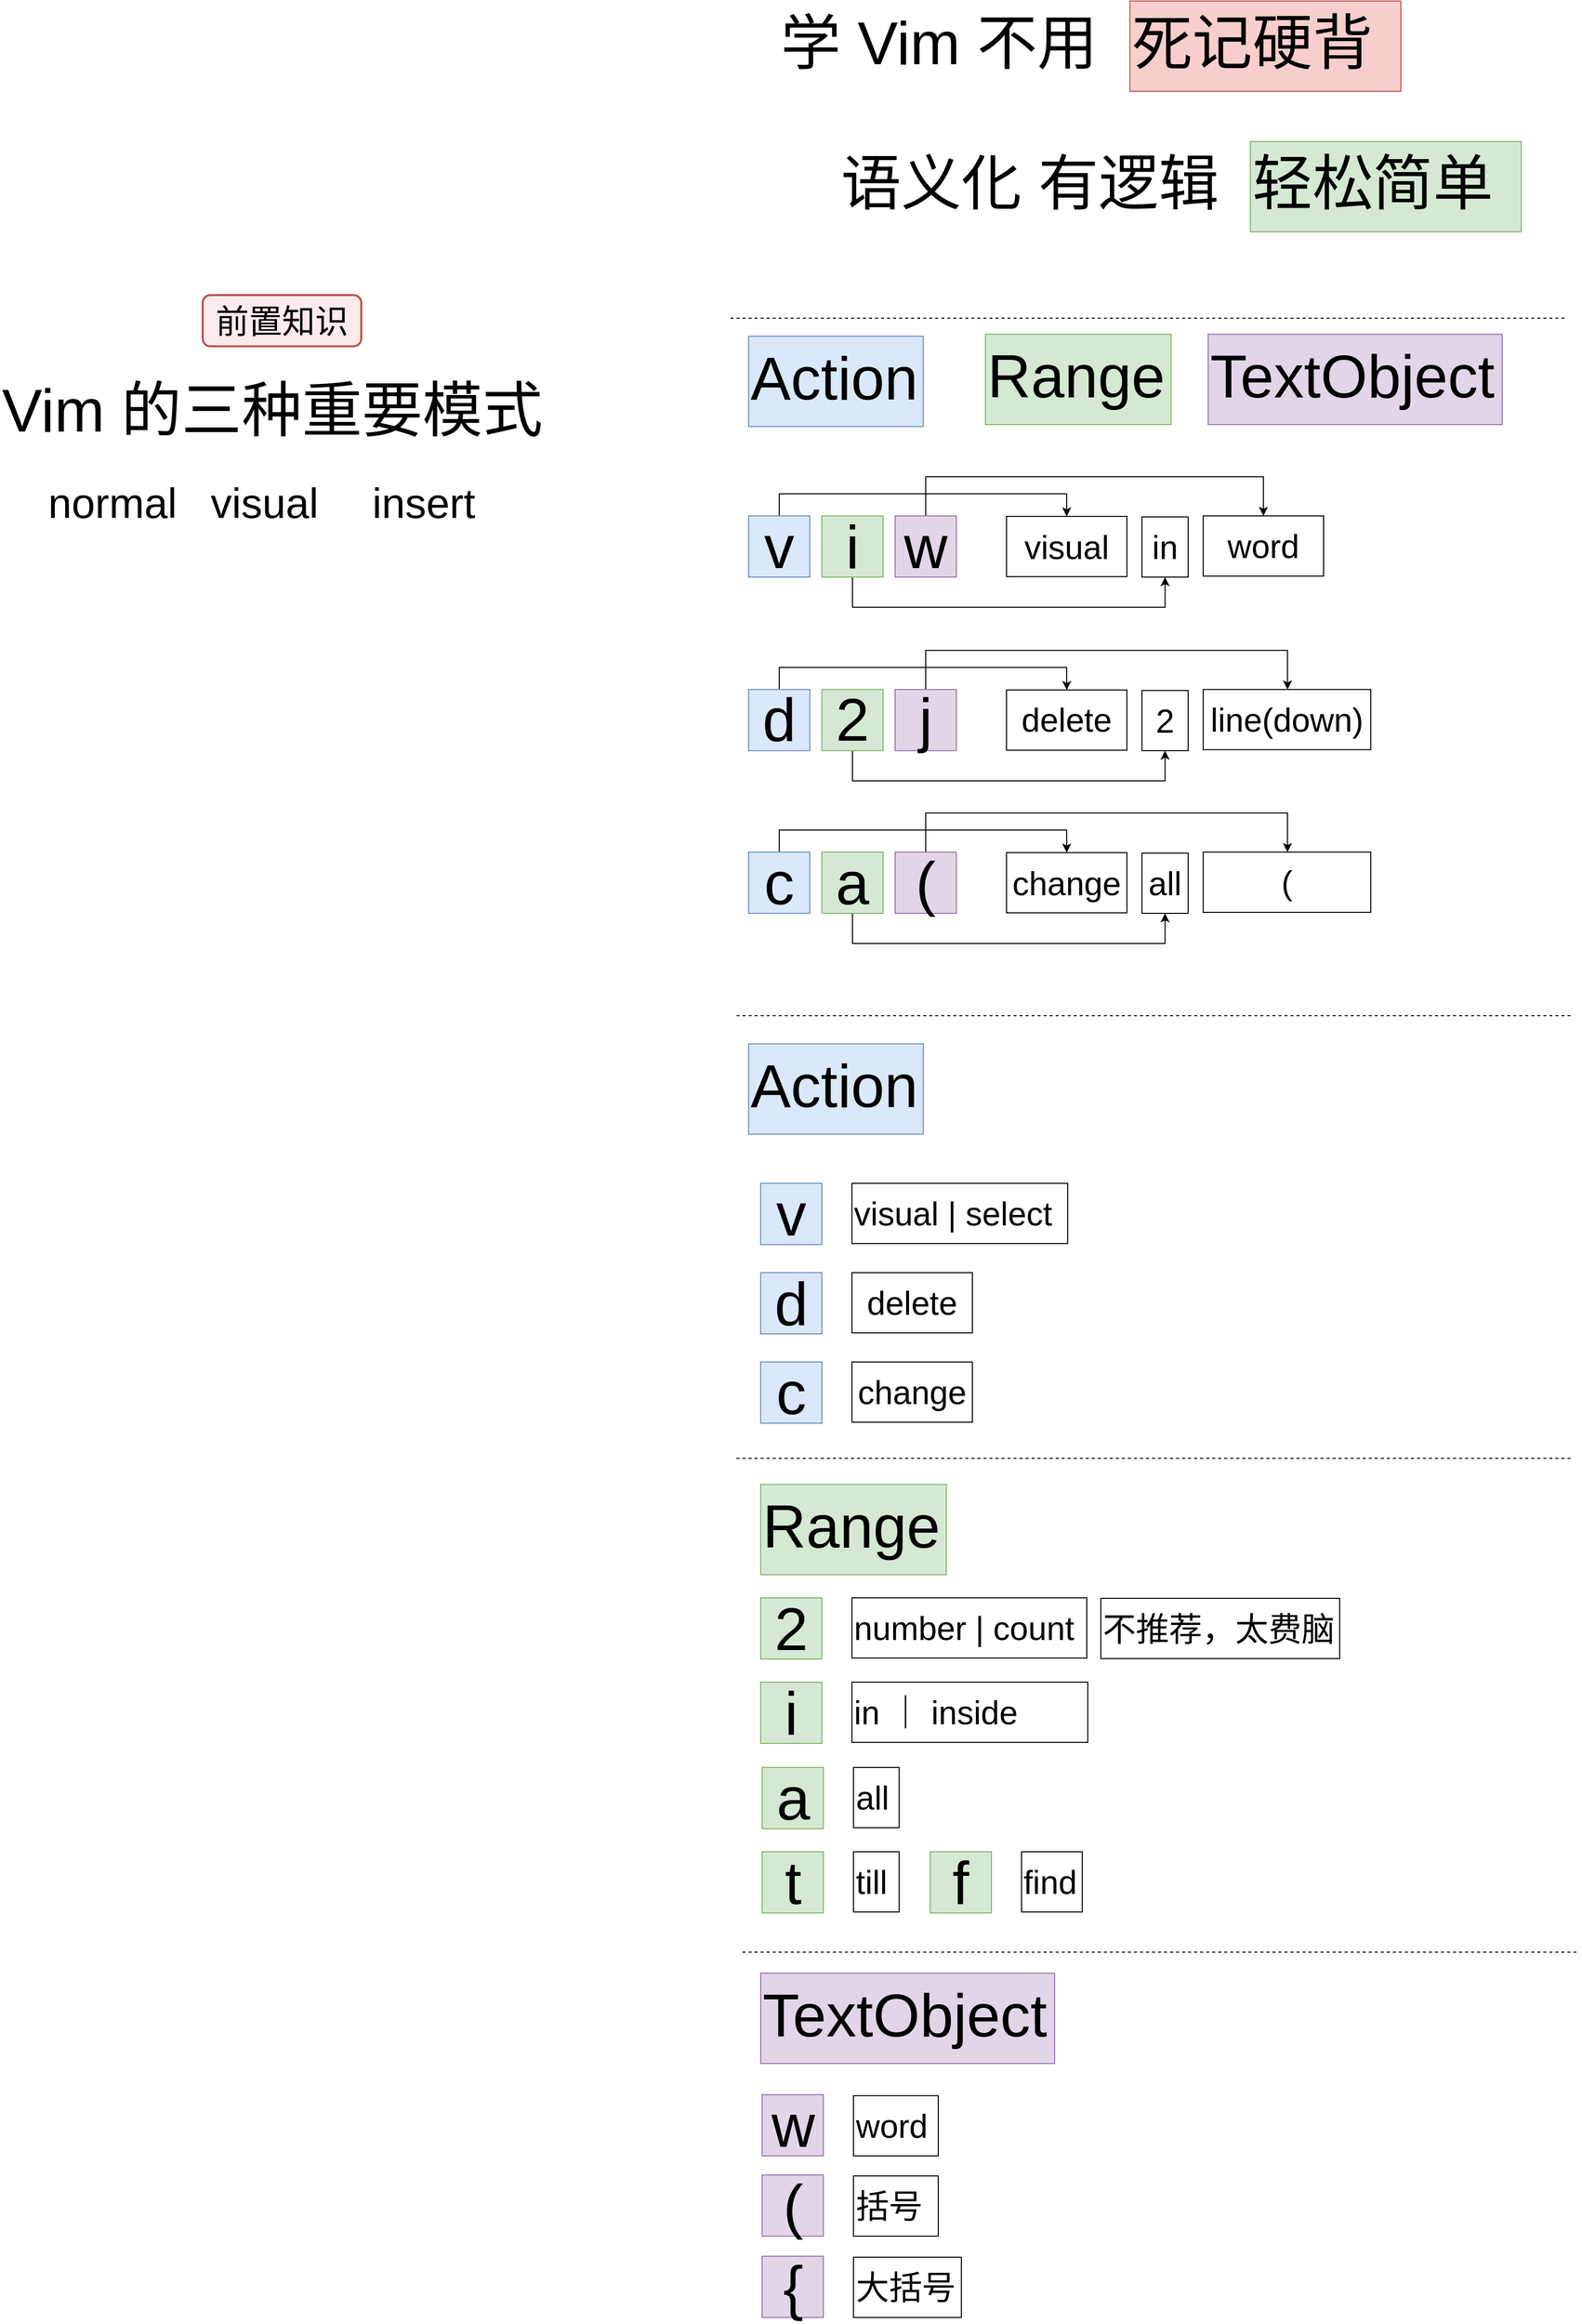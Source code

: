 <mxfile version="15.7.3" type="device"><diagram id="1_vvVdrT3vVfDFj38mtR" name="Page-1"><mxGraphModel dx="1923" dy="537" grid="0" gridSize="10" guides="1" tooltips="1" connect="1" arrows="1" fold="1" page="1" pageScale="1" pageWidth="850" pageHeight="1100" math="0" shadow="0"><root><mxCell id="0"/><mxCell id="1" parent="0"/><mxCell id="YResym2X_-hEvKEVcOv9-13" value="" style="group" vertex="1" connectable="0" parent="1"><mxGeometry x="50" y="100" width="620" height="90" as="geometry"/></mxCell><mxCell id="YResym2X_-hEvKEVcOv9-8" value="&lt;span style=&quot;color: rgb(0 , 0 , 0) ; font-family: &amp;#34;helvetica&amp;#34; ; font-size: 60px ; font-style: normal ; font-weight: 400 ; letter-spacing: normal ; text-align: center ; text-indent: 0px ; text-transform: none ; word-spacing: 0px ; display: inline ; float: none&quot;&gt;死记硬背&lt;/span&gt;" style="text;whiteSpace=wrap;html=1;fontSize=60;fillColor=#f8cecc;strokeColor=#b85450;" vertex="1" parent="YResym2X_-hEvKEVcOv9-13"><mxGeometry x="350" width="270" height="90" as="geometry"/></mxCell><mxCell id="YResym2X_-hEvKEVcOv9-9" value="&lt;span style=&quot;color: rgb(0 , 0 , 0) ; font-family: &amp;#34;helvetica&amp;#34; ; font-size: 60px ; font-style: normal ; font-weight: 400 ; letter-spacing: normal ; text-align: center ; text-indent: 0px ; text-transform: none ; word-spacing: 0px ; display: inline ; float: none&quot;&gt;学 Vim 不用&amp;nbsp;&lt;/span&gt;" style="text;whiteSpace=wrap;html=1;fontSize=60;fillColor=none;strokeColor=none;" vertex="1" parent="YResym2X_-hEvKEVcOv9-13"><mxGeometry width="360" height="90" as="geometry"/></mxCell><mxCell id="YResym2X_-hEvKEVcOv9-14" value="" style="group" vertex="1" connectable="0" parent="1"><mxGeometry x="110" y="240" width="680" height="90" as="geometry"/></mxCell><mxCell id="YResym2X_-hEvKEVcOv9-11" value="&lt;span style=&quot;color: rgb(0 , 0 , 0) ; font-family: &amp;#34;helvetica&amp;#34; ; font-size: 60px ; font-style: normal ; font-weight: 400 ; letter-spacing: normal ; text-align: center ; text-indent: 0px ; text-transform: none ; word-spacing: 0px ; display: inline ; float: none&quot;&gt;语义化 有逻辑&amp;nbsp;&lt;/span&gt;" style="text;whiteSpace=wrap;html=1;fontSize=60;fillColor=none;strokeColor=none;" vertex="1" parent="YResym2X_-hEvKEVcOv9-14"><mxGeometry width="640" height="90" as="geometry"/></mxCell><mxCell id="YResym2X_-hEvKEVcOv9-12" value="&lt;span style=&quot;color: rgb(0 , 0 , 0) ; font-family: &amp;#34;helvetica&amp;#34; ; font-size: 60px ; font-style: normal ; font-weight: 400 ; letter-spacing: normal ; text-align: center ; text-indent: 0px ; text-transform: none ; word-spacing: 0px ; display: inline ; float: none&quot;&gt;轻松简单&lt;/span&gt;" style="text;whiteSpace=wrap;html=1;fontSize=60;fillColor=#d5e8d4;strokeColor=#82b366;" vertex="1" parent="YResym2X_-hEvKEVcOv9-14"><mxGeometry x="410" width="270" height="90" as="geometry"/></mxCell><mxCell id="YResym2X_-hEvKEVcOv9-17" value="&lt;div style=&quot;text-align: center&quot;&gt;&lt;span&gt;&lt;font face=&quot;helvetica&quot;&gt;Action&lt;/font&gt;&lt;/span&gt;&lt;/div&gt;" style="text;whiteSpace=wrap;html=1;fontSize=60;fillColor=#dae8fc;strokeColor=#6c8ebf;" vertex="1" parent="1"><mxGeometry x="20" y="434" width="174" height="90" as="geometry"/></mxCell><mxCell id="YResym2X_-hEvKEVcOv9-19" value="" style="endArrow=none;dashed=1;html=1;rounded=0;fontSize=60;" edge="1" parent="1"><mxGeometry width="50" height="50" relative="1" as="geometry"><mxPoint x="2" y="416" as="sourcePoint"/><mxPoint x="836" y="416" as="targetPoint"/></mxGeometry></mxCell><mxCell id="YResym2X_-hEvKEVcOv9-28" value="&lt;div style=&quot;text-align: center&quot;&gt;&lt;font face=&quot;helvetica&quot;&gt;Range&lt;/font&gt;&lt;/div&gt;" style="text;whiteSpace=wrap;html=1;fontSize=60;fillColor=#d5e8d4;strokeColor=#82b366;" vertex="1" parent="1"><mxGeometry x="256" y="432" width="185" height="90" as="geometry"/></mxCell><mxCell id="YResym2X_-hEvKEVcOv9-29" value="&lt;div style=&quot;text-align: center&quot;&gt;&lt;span&gt;&lt;font face=&quot;helvetica&quot;&gt;TextObject&lt;/font&gt;&lt;/span&gt;&lt;/div&gt;" style="text;whiteSpace=wrap;html=1;fontSize=60;fillColor=#e1d5e7;strokeColor=#9673a6;" vertex="1" parent="1"><mxGeometry x="478" y="432" width="293" height="90" as="geometry"/></mxCell><mxCell id="YResym2X_-hEvKEVcOv9-38" style="edgeStyle=orthogonalEdgeStyle;rounded=0;orthogonalLoop=1;jettySize=auto;html=1;fontSize=33;" edge="1" parent="1" source="YResym2X_-hEvKEVcOv9-31" target="YResym2X_-hEvKEVcOv9-35"><mxGeometry relative="1" as="geometry"><Array as="points"><mxPoint x="50" y="591"/><mxPoint x="337" y="591"/></Array></mxGeometry></mxCell><mxCell id="YResym2X_-hEvKEVcOv9-31" value="v" style="whiteSpace=wrap;html=1;aspect=fixed;labelBackgroundColor=none;fontSize=60;strokeColor=#6c8ebf;fillColor=#dae8fc;" vertex="1" parent="1"><mxGeometry x="20" y="613" width="61" height="61" as="geometry"/></mxCell><mxCell id="YResym2X_-hEvKEVcOv9-39" style="edgeStyle=orthogonalEdgeStyle;rounded=0;orthogonalLoop=1;jettySize=auto;html=1;fontSize=33;" edge="1" parent="1" source="YResym2X_-hEvKEVcOv9-32" target="YResym2X_-hEvKEVcOv9-36"><mxGeometry relative="1" as="geometry"><Array as="points"><mxPoint x="283" y="704"/><mxPoint x="283" y="704"/></Array></mxGeometry></mxCell><mxCell id="YResym2X_-hEvKEVcOv9-32" value="i" style="whiteSpace=wrap;html=1;aspect=fixed;labelBackgroundColor=none;fontSize=60;strokeColor=#82b366;fillColor=#d5e8d4;" vertex="1" parent="1"><mxGeometry x="93" y="613" width="61" height="61" as="geometry"/></mxCell><mxCell id="YResym2X_-hEvKEVcOv9-40" style="edgeStyle=orthogonalEdgeStyle;rounded=0;orthogonalLoop=1;jettySize=auto;html=1;fontSize=33;" edge="1" parent="1" source="YResym2X_-hEvKEVcOv9-33" target="YResym2X_-hEvKEVcOv9-37"><mxGeometry relative="1" as="geometry"><Array as="points"><mxPoint x="196" y="574"/><mxPoint x="533" y="574"/></Array></mxGeometry></mxCell><mxCell id="YResym2X_-hEvKEVcOv9-33" value="w" style="whiteSpace=wrap;html=1;aspect=fixed;labelBackgroundColor=none;fontSize=60;strokeColor=#9673a6;fillColor=#e1d5e7;" vertex="1" parent="1"><mxGeometry x="166" y="613" width="61" height="61" as="geometry"/></mxCell><mxCell id="YResym2X_-hEvKEVcOv9-35" value="visual" style="rounded=0;whiteSpace=wrap;html=1;labelBackgroundColor=none;fontSize=33;strokeColor=default;fillColor=none;align=center;" vertex="1" parent="1"><mxGeometry x="277" y="613.5" width="120" height="60" as="geometry"/></mxCell><mxCell id="YResym2X_-hEvKEVcOv9-36" value="in" style="rounded=0;whiteSpace=wrap;html=1;labelBackgroundColor=none;fontSize=33;strokeColor=default;fillColor=none;align=center;" vertex="1" parent="1"><mxGeometry x="412" y="614" width="46" height="60" as="geometry"/></mxCell><mxCell id="YResym2X_-hEvKEVcOv9-37" value="word" style="rounded=0;whiteSpace=wrap;html=1;labelBackgroundColor=none;fontSize=33;strokeColor=default;fillColor=none;align=center;" vertex="1" parent="1"><mxGeometry x="473" y="613" width="120" height="60" as="geometry"/></mxCell><mxCell id="YResym2X_-hEvKEVcOv9-41" style="edgeStyle=orthogonalEdgeStyle;rounded=0;orthogonalLoop=1;jettySize=auto;html=1;fontSize=33;" edge="1" parent="1" source="YResym2X_-hEvKEVcOv9-42" target="YResym2X_-hEvKEVcOv9-47"><mxGeometry relative="1" as="geometry"><Array as="points"><mxPoint x="50" y="763.94"/><mxPoint x="337" y="763.94"/></Array></mxGeometry></mxCell><mxCell id="YResym2X_-hEvKEVcOv9-42" value="d" style="whiteSpace=wrap;html=1;aspect=fixed;labelBackgroundColor=none;fontSize=60;strokeColor=#6c8ebf;fillColor=#dae8fc;" vertex="1" parent="1"><mxGeometry x="20" y="785.94" width="61" height="61" as="geometry"/></mxCell><mxCell id="YResym2X_-hEvKEVcOv9-43" style="edgeStyle=orthogonalEdgeStyle;rounded=0;orthogonalLoop=1;jettySize=auto;html=1;fontSize=33;" edge="1" parent="1" source="YResym2X_-hEvKEVcOv9-44" target="YResym2X_-hEvKEVcOv9-48"><mxGeometry relative="1" as="geometry"><Array as="points"><mxPoint x="283" y="876.94"/><mxPoint x="283" y="876.94"/></Array></mxGeometry></mxCell><mxCell id="YResym2X_-hEvKEVcOv9-44" value="2" style="whiteSpace=wrap;html=1;aspect=fixed;labelBackgroundColor=none;fontSize=60;strokeColor=#82b366;fillColor=#d5e8d4;" vertex="1" parent="1"><mxGeometry x="93" y="785.94" width="61" height="61" as="geometry"/></mxCell><mxCell id="YResym2X_-hEvKEVcOv9-45" style="edgeStyle=orthogonalEdgeStyle;rounded=0;orthogonalLoop=1;jettySize=auto;html=1;fontSize=33;" edge="1" parent="1" source="YResym2X_-hEvKEVcOv9-46" target="YResym2X_-hEvKEVcOv9-49"><mxGeometry relative="1" as="geometry"><Array as="points"><mxPoint x="197" y="746.97"/><mxPoint x="557" y="746.97"/></Array></mxGeometry></mxCell><mxCell id="YResym2X_-hEvKEVcOv9-46" value="j" style="whiteSpace=wrap;html=1;aspect=fixed;labelBackgroundColor=none;fontSize=60;strokeColor=#9673a6;fillColor=#e1d5e7;" vertex="1" parent="1"><mxGeometry x="166" y="785.94" width="61" height="61" as="geometry"/></mxCell><mxCell id="YResym2X_-hEvKEVcOv9-47" value="delete" style="rounded=0;whiteSpace=wrap;html=1;labelBackgroundColor=none;fontSize=33;strokeColor=default;fillColor=none;align=center;" vertex="1" parent="1"><mxGeometry x="277" y="786.44" width="120" height="60" as="geometry"/></mxCell><mxCell id="YResym2X_-hEvKEVcOv9-48" value="2" style="rounded=0;whiteSpace=wrap;html=1;labelBackgroundColor=none;fontSize=33;strokeColor=default;fillColor=none;align=center;" vertex="1" parent="1"><mxGeometry x="412" y="786.94" width="46" height="60" as="geometry"/></mxCell><mxCell id="YResym2X_-hEvKEVcOv9-49" value="line(down)" style="rounded=0;whiteSpace=wrap;html=1;labelBackgroundColor=none;fontSize=33;strokeColor=default;fillColor=none;align=center;" vertex="1" parent="1"><mxGeometry x="473" y="785.94" width="167" height="60" as="geometry"/></mxCell><mxCell id="YResym2X_-hEvKEVcOv9-50" style="edgeStyle=orthogonalEdgeStyle;rounded=0;orthogonalLoop=1;jettySize=auto;html=1;fontSize=33;" edge="1" parent="1" source="YResym2X_-hEvKEVcOv9-51" target="YResym2X_-hEvKEVcOv9-56"><mxGeometry relative="1" as="geometry"><Array as="points"><mxPoint x="50" y="926"/><mxPoint x="337" y="926"/></Array></mxGeometry></mxCell><mxCell id="YResym2X_-hEvKEVcOv9-51" value="c" style="whiteSpace=wrap;html=1;aspect=fixed;labelBackgroundColor=none;fontSize=60;strokeColor=#6c8ebf;fillColor=#dae8fc;" vertex="1" parent="1"><mxGeometry x="20" y="948" width="61" height="61" as="geometry"/></mxCell><mxCell id="YResym2X_-hEvKEVcOv9-52" style="edgeStyle=orthogonalEdgeStyle;rounded=0;orthogonalLoop=1;jettySize=auto;html=1;fontSize=33;" edge="1" parent="1" source="YResym2X_-hEvKEVcOv9-53" target="YResym2X_-hEvKEVcOv9-57"><mxGeometry relative="1" as="geometry"><Array as="points"><mxPoint x="283" y="1039"/><mxPoint x="283" y="1039"/></Array></mxGeometry></mxCell><mxCell id="YResym2X_-hEvKEVcOv9-53" value="a" style="whiteSpace=wrap;html=1;aspect=fixed;labelBackgroundColor=none;fontSize=60;strokeColor=#82b366;fillColor=#d5e8d4;" vertex="1" parent="1"><mxGeometry x="93" y="948" width="61" height="61" as="geometry"/></mxCell><mxCell id="YResym2X_-hEvKEVcOv9-54" style="edgeStyle=orthogonalEdgeStyle;rounded=0;orthogonalLoop=1;jettySize=auto;html=1;fontSize=33;" edge="1" parent="1" source="YResym2X_-hEvKEVcOv9-55" target="YResym2X_-hEvKEVcOv9-58"><mxGeometry relative="1" as="geometry"><Array as="points"><mxPoint x="197" y="909.03"/><mxPoint x="557" y="909.03"/></Array></mxGeometry></mxCell><mxCell id="YResym2X_-hEvKEVcOv9-55" value="(" style="whiteSpace=wrap;html=1;aspect=fixed;labelBackgroundColor=none;fontSize=60;strokeColor=#9673a6;fillColor=#e1d5e7;" vertex="1" parent="1"><mxGeometry x="166" y="948" width="61" height="61" as="geometry"/></mxCell><mxCell id="YResym2X_-hEvKEVcOv9-56" value="change" style="rounded=0;whiteSpace=wrap;html=1;labelBackgroundColor=none;fontSize=33;strokeColor=default;fillColor=none;align=center;" vertex="1" parent="1"><mxGeometry x="277" y="948.5" width="120" height="60" as="geometry"/></mxCell><mxCell id="YResym2X_-hEvKEVcOv9-57" value="all" style="rounded=0;whiteSpace=wrap;html=1;labelBackgroundColor=none;fontSize=33;strokeColor=default;fillColor=none;align=center;" vertex="1" parent="1"><mxGeometry x="412" y="949" width="46" height="60" as="geometry"/></mxCell><mxCell id="YResym2X_-hEvKEVcOv9-58" value="(" style="rounded=0;whiteSpace=wrap;html=1;labelBackgroundColor=none;fontSize=33;strokeColor=default;fillColor=none;align=center;" vertex="1" parent="1"><mxGeometry x="473" y="948" width="167" height="60" as="geometry"/></mxCell><mxCell id="YResym2X_-hEvKEVcOv9-59" value="" style="endArrow=none;dashed=1;html=1;rounded=0;fontSize=60;" edge="1" parent="1"><mxGeometry width="50" height="50" relative="1" as="geometry"><mxPoint x="8" y="1111" as="sourcePoint"/><mxPoint x="842" y="1111" as="targetPoint"/></mxGeometry></mxCell><mxCell id="YResym2X_-hEvKEVcOv9-60" value="&lt;div style=&quot;text-align: center&quot;&gt;&lt;span&gt;&lt;font face=&quot;helvetica&quot;&gt;Action&lt;/font&gt;&lt;/span&gt;&lt;/div&gt;" style="text;whiteSpace=wrap;html=1;fontSize=60;fillColor=#dae8fc;strokeColor=#6c8ebf;" vertex="1" parent="1"><mxGeometry x="20" y="1139" width="174" height="90" as="geometry"/></mxCell><mxCell id="YResym2X_-hEvKEVcOv9-61" value="v" style="whiteSpace=wrap;html=1;aspect=fixed;labelBackgroundColor=none;fontSize=60;strokeColor=#6c8ebf;fillColor=#dae8fc;" vertex="1" parent="1"><mxGeometry x="32" y="1278" width="61" height="61" as="geometry"/></mxCell><mxCell id="YResym2X_-hEvKEVcOv9-62" value="visual | select&amp;nbsp;" style="rounded=0;whiteSpace=wrap;html=1;labelBackgroundColor=none;fontSize=33;strokeColor=default;fillColor=none;align=left;" vertex="1" parent="1"><mxGeometry x="123" y="1278" width="215" height="60" as="geometry"/></mxCell><mxCell id="YResym2X_-hEvKEVcOv9-63" value="d" style="whiteSpace=wrap;html=1;aspect=fixed;labelBackgroundColor=none;fontSize=60;strokeColor=#6c8ebf;fillColor=#dae8fc;" vertex="1" parent="1"><mxGeometry x="32" y="1367" width="61" height="61" as="geometry"/></mxCell><mxCell id="YResym2X_-hEvKEVcOv9-64" value="delete" style="rounded=0;whiteSpace=wrap;html=1;labelBackgroundColor=none;fontSize=33;strokeColor=default;fillColor=none;align=center;" vertex="1" parent="1"><mxGeometry x="123" y="1367" width="120" height="60" as="geometry"/></mxCell><mxCell id="YResym2X_-hEvKEVcOv9-65" value="c" style="whiteSpace=wrap;html=1;aspect=fixed;labelBackgroundColor=none;fontSize=60;strokeColor=#6c8ebf;fillColor=#dae8fc;" vertex="1" parent="1"><mxGeometry x="32" y="1456" width="61" height="61" as="geometry"/></mxCell><mxCell id="YResym2X_-hEvKEVcOv9-66" value="change" style="rounded=0;whiteSpace=wrap;html=1;labelBackgroundColor=none;fontSize=33;strokeColor=default;fillColor=none;align=center;" vertex="1" parent="1"><mxGeometry x="123" y="1456" width="120" height="60" as="geometry"/></mxCell><mxCell id="YResym2X_-hEvKEVcOv9-67" value="" style="endArrow=none;dashed=1;html=1;rounded=0;fontSize=60;" edge="1" parent="1"><mxGeometry width="50" height="50" relative="1" as="geometry"><mxPoint x="8" y="1552" as="sourcePoint"/><mxPoint x="842" y="1552" as="targetPoint"/></mxGeometry></mxCell><mxCell id="YResym2X_-hEvKEVcOv9-68" value="&lt;div style=&quot;text-align: center&quot;&gt;&lt;font face=&quot;helvetica&quot;&gt;Range&lt;/font&gt;&lt;/div&gt;" style="text;whiteSpace=wrap;html=1;fontSize=60;fillColor=#d5e8d4;strokeColor=#82b366;" vertex="1" parent="1"><mxGeometry x="32" y="1578" width="185" height="90" as="geometry"/></mxCell><mxCell id="YResym2X_-hEvKEVcOv9-69" value="2" style="whiteSpace=wrap;html=1;aspect=fixed;labelBackgroundColor=none;fontSize=60;strokeColor=#82b366;fillColor=#d5e8d4;" vertex="1" parent="1"><mxGeometry x="32" y="1691" width="61" height="61" as="geometry"/></mxCell><mxCell id="YResym2X_-hEvKEVcOv9-70" value="number | count&amp;nbsp;" style="rounded=0;whiteSpace=wrap;html=1;labelBackgroundColor=none;fontSize=33;strokeColor=default;fillColor=none;align=left;" vertex="1" parent="1"><mxGeometry x="123" y="1691" width="234" height="60" as="geometry"/></mxCell><mxCell id="YResym2X_-hEvKEVcOv9-71" value="前置知识" style="rounded=1;whiteSpace=wrap;html=1;strokeWidth=2;fillColor=#F8CECC66;strokeColor=#b85450;labelBackgroundColor=none;fontSize=33;align=center;" vertex="1" parent="1"><mxGeometry x="-524" y="393" width="158" height="51" as="geometry"/></mxCell><mxCell id="YResym2X_-hEvKEVcOv9-73" value="&lt;span style=&quot;color: rgb(0 , 0 , 0) ; font-family: &amp;#34;helvetica&amp;#34; ; font-size: 60px ; font-style: normal ; font-weight: 400 ; letter-spacing: normal ; text-align: center ; text-indent: 0px ; text-transform: none ; word-spacing: 0px ; display: inline ; float: none&quot;&gt;Vim 的三种重要模式&lt;/span&gt;" style="text;whiteSpace=wrap;html=1;fontSize=60;fillColor=none;strokeColor=none;" vertex="1" parent="1"><mxGeometry x="-726" y="466" width="562" height="90" as="geometry"/></mxCell><mxCell id="YResym2X_-hEvKEVcOv9-78" value="" style="group" vertex="1" connectable="0" parent="1"><mxGeometry x="-680.5" y="556" width="471" height="75" as="geometry"/></mxCell><mxCell id="YResym2X_-hEvKEVcOv9-75" value="&lt;div style=&quot;text-align: center&quot;&gt;&lt;span&gt;&lt;font face=&quot;helvetica&quot; style=&quot;font-size: 42px&quot;&gt;normal&lt;/font&gt;&lt;/span&gt;&lt;/div&gt;" style="text;whiteSpace=wrap;html=1;fontSize=60;fillColor=none;strokeColor=none;verticalAlign=middle;" vertex="1" parent="YResym2X_-hEvKEVcOv9-78"><mxGeometry width="148" height="75" as="geometry"/></mxCell><mxCell id="YResym2X_-hEvKEVcOv9-76" value="&lt;div style=&quot;text-align: center&quot;&gt;&lt;span&gt;&lt;font face=&quot;helvetica&quot; style=&quot;font-size: 42px&quot;&gt;visual&lt;/font&gt;&lt;/span&gt;&lt;/div&gt;" style="text;whiteSpace=wrap;html=1;fontSize=60;fillColor=none;strokeColor=none;verticalAlign=middle;" vertex="1" parent="YResym2X_-hEvKEVcOv9-78"><mxGeometry x="162" width="148" height="75" as="geometry"/></mxCell><mxCell id="YResym2X_-hEvKEVcOv9-77" value="&lt;div style=&quot;text-align: center&quot;&gt;&lt;span&gt;&lt;font face=&quot;helvetica&quot; style=&quot;font-size: 42px&quot;&gt;insert&lt;/font&gt;&lt;/span&gt;&lt;/div&gt;" style="text;whiteSpace=wrap;html=1;fontSize=60;fillColor=none;strokeColor=none;verticalAlign=middle;" vertex="1" parent="YResym2X_-hEvKEVcOv9-78"><mxGeometry x="323" width="148" height="75" as="geometry"/></mxCell><mxCell id="YResym2X_-hEvKEVcOv9-79" value="i" style="whiteSpace=wrap;html=1;aspect=fixed;labelBackgroundColor=none;fontSize=60;strokeColor=#82b366;fillColor=#d5e8d4;" vertex="1" parent="1"><mxGeometry x="32" y="1775" width="61" height="61" as="geometry"/></mxCell><mxCell id="YResym2X_-hEvKEVcOv9-80" value="in ｜ inside" style="rounded=0;whiteSpace=wrap;html=1;labelBackgroundColor=none;fontSize=33;strokeColor=default;fillColor=none;align=left;" vertex="1" parent="1"><mxGeometry x="123" y="1775" width="235" height="60" as="geometry"/></mxCell><mxCell id="YResym2X_-hEvKEVcOv9-81" value="a" style="whiteSpace=wrap;html=1;aspect=fixed;labelBackgroundColor=none;fontSize=60;strokeColor=#82b366;fillColor=#d5e8d4;" vertex="1" parent="1"><mxGeometry x="33.5" y="1860" width="61" height="61" as="geometry"/></mxCell><mxCell id="YResym2X_-hEvKEVcOv9-82" value="all" style="rounded=0;whiteSpace=wrap;html=1;labelBackgroundColor=none;fontSize=33;strokeColor=default;fillColor=none;align=left;" vertex="1" parent="1"><mxGeometry x="124.5" y="1860" width="45.5" height="60" as="geometry"/></mxCell><mxCell id="YResym2X_-hEvKEVcOv9-83" value="t" style="whiteSpace=wrap;html=1;aspect=fixed;labelBackgroundColor=none;fontSize=60;strokeColor=#82b366;fillColor=#d5e8d4;" vertex="1" parent="1"><mxGeometry x="33.5" y="1944" width="61" height="61" as="geometry"/></mxCell><mxCell id="YResym2X_-hEvKEVcOv9-84" value="till" style="rounded=0;whiteSpace=wrap;html=1;labelBackgroundColor=none;fontSize=33;strokeColor=default;fillColor=none;align=left;" vertex="1" parent="1"><mxGeometry x="124.5" y="1944" width="45.5" height="60" as="geometry"/></mxCell><mxCell id="YResym2X_-hEvKEVcOv9-85" value="f" style="whiteSpace=wrap;html=1;aspect=fixed;labelBackgroundColor=none;fontSize=60;strokeColor=#82b366;fillColor=#d5e8d4;" vertex="1" parent="1"><mxGeometry x="201" y="1944" width="61" height="61" as="geometry"/></mxCell><mxCell id="YResym2X_-hEvKEVcOv9-86" value="find" style="rounded=0;whiteSpace=wrap;html=1;labelBackgroundColor=none;fontSize=33;strokeColor=default;fillColor=none;align=left;" vertex="1" parent="1"><mxGeometry x="292" y="1944" width="60.5" height="60" as="geometry"/></mxCell><mxCell id="YResym2X_-hEvKEVcOv9-87" value="" style="endArrow=none;dashed=1;html=1;rounded=0;fontSize=60;" edge="1" parent="1"><mxGeometry width="50" height="50" relative="1" as="geometry"><mxPoint x="14" y="2044" as="sourcePoint"/><mxPoint x="848" y="2044" as="targetPoint"/></mxGeometry></mxCell><mxCell id="YResym2X_-hEvKEVcOv9-88" value="w" style="whiteSpace=wrap;html=1;aspect=fixed;labelBackgroundColor=none;fontSize=60;strokeColor=#9673a6;fillColor=#e1d5e7;" vertex="1" parent="1"><mxGeometry x="33.5" y="2186" width="61" height="61" as="geometry"/></mxCell><mxCell id="YResym2X_-hEvKEVcOv9-89" value="&lt;div style=&quot;text-align: center&quot;&gt;&lt;span&gt;&lt;font face=&quot;helvetica&quot;&gt;TextObject&lt;/font&gt;&lt;/span&gt;&lt;/div&gt;" style="text;whiteSpace=wrap;html=1;fontSize=60;fillColor=#e1d5e7;strokeColor=#9673a6;" vertex="1" parent="1"><mxGeometry x="32" y="2065" width="293" height="90" as="geometry"/></mxCell><mxCell id="YResym2X_-hEvKEVcOv9-91" value="word" style="rounded=0;whiteSpace=wrap;html=1;labelBackgroundColor=none;fontSize=33;strokeColor=default;fillColor=none;align=left;" vertex="1" parent="1"><mxGeometry x="124.5" y="2187" width="84.5" height="60" as="geometry"/></mxCell><mxCell id="YResym2X_-hEvKEVcOv9-92" value="(" style="whiteSpace=wrap;html=1;aspect=fixed;labelBackgroundColor=none;fontSize=60;strokeColor=#9673a6;fillColor=#e1d5e7;" vertex="1" parent="1"><mxGeometry x="33.5" y="2266" width="61" height="61" as="geometry"/></mxCell><mxCell id="YResym2X_-hEvKEVcOv9-93" value="括号" style="rounded=0;whiteSpace=wrap;html=1;labelBackgroundColor=none;fontSize=33;strokeColor=default;fillColor=none;align=left;" vertex="1" parent="1"><mxGeometry x="124.5" y="2267" width="84.5" height="60" as="geometry"/></mxCell><mxCell id="YResym2X_-hEvKEVcOv9-94" value="{" style="whiteSpace=wrap;html=1;aspect=fixed;labelBackgroundColor=none;fontSize=60;strokeColor=#9673a6;fillColor=#e1d5e7;" vertex="1" parent="1"><mxGeometry x="33.5" y="2347" width="61" height="61" as="geometry"/></mxCell><mxCell id="YResym2X_-hEvKEVcOv9-95" value="大括号" style="rounded=0;whiteSpace=wrap;html=1;labelBackgroundColor=none;fontSize=33;strokeColor=default;fillColor=none;align=left;" vertex="1" parent="1"><mxGeometry x="124.5" y="2348" width="107.5" height="60" as="geometry"/></mxCell><mxCell id="YResym2X_-hEvKEVcOv9-97" value="不推荐，太费脑" style="rounded=0;whiteSpace=wrap;html=1;labelBackgroundColor=none;fontSize=33;strokeColor=default;fillColor=none;align=left;" vertex="1" parent="1"><mxGeometry x="371" y="1691.5" width="238" height="60" as="geometry"/></mxCell></root></mxGraphModel></diagram></mxfile>